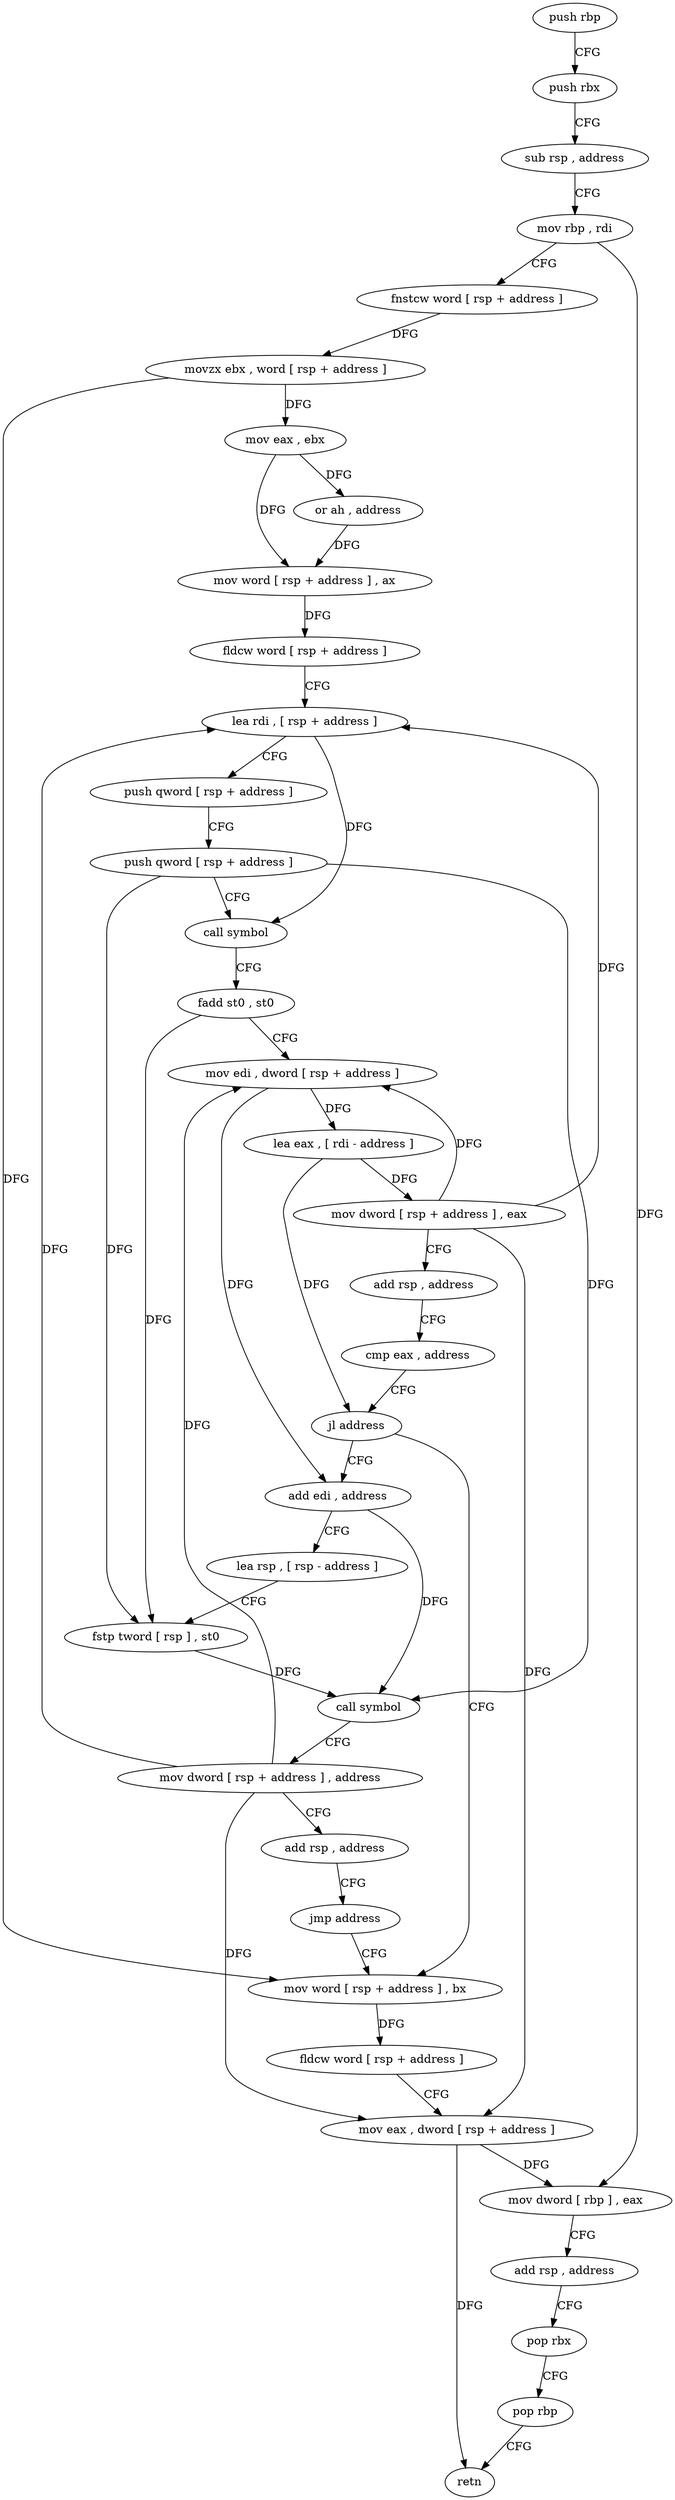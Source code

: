 digraph "func" {
"210174" [label = "push rbp" ]
"210175" [label = "push rbx" ]
"210176" [label = "sub rsp , address" ]
"210180" [label = "mov rbp , rdi" ]
"210183" [label = "fnstcw word [ rsp + address ]" ]
"210187" [label = "movzx ebx , word [ rsp + address ]" ]
"210192" [label = "mov eax , ebx" ]
"210194" [label = "or ah , address" ]
"210197" [label = "mov word [ rsp + address ] , ax" ]
"210202" [label = "fldcw word [ rsp + address ]" ]
"210206" [label = "lea rdi , [ rsp + address ]" ]
"210211" [label = "push qword [ rsp + address ]" ]
"210215" [label = "push qword [ rsp + address ]" ]
"210219" [label = "call symbol" ]
"210224" [label = "fadd st0 , st0" ]
"210226" [label = "mov edi , dword [ rsp + address ]" ]
"210230" [label = "lea eax , [ rdi - address ]" ]
"210233" [label = "mov dword [ rsp + address ] , eax" ]
"210237" [label = "add rsp , address" ]
"210241" [label = "cmp eax , address" ]
"210246" [label = "jl address" ]
"210271" [label = "add edi , address" ]
"210248" [label = "mov word [ rsp + address ] , bx" ]
"210277" [label = "lea rsp , [ rsp - address ]" ]
"210282" [label = "fstp tword [ rsp ] , st0" ]
"210285" [label = "call symbol" ]
"210290" [label = "mov dword [ rsp + address ] , address" ]
"210298" [label = "add rsp , address" ]
"210302" [label = "jmp address" ]
"210253" [label = "fldcw word [ rsp + address ]" ]
"210257" [label = "mov eax , dword [ rsp + address ]" ]
"210261" [label = "mov dword [ rbp ] , eax" ]
"210264" [label = "add rsp , address" ]
"210268" [label = "pop rbx" ]
"210269" [label = "pop rbp" ]
"210270" [label = "retn" ]
"210174" -> "210175" [ label = "CFG" ]
"210175" -> "210176" [ label = "CFG" ]
"210176" -> "210180" [ label = "CFG" ]
"210180" -> "210183" [ label = "CFG" ]
"210180" -> "210261" [ label = "DFG" ]
"210183" -> "210187" [ label = "DFG" ]
"210187" -> "210192" [ label = "DFG" ]
"210187" -> "210248" [ label = "DFG" ]
"210192" -> "210194" [ label = "DFG" ]
"210192" -> "210197" [ label = "DFG" ]
"210194" -> "210197" [ label = "DFG" ]
"210197" -> "210202" [ label = "DFG" ]
"210202" -> "210206" [ label = "CFG" ]
"210206" -> "210211" [ label = "CFG" ]
"210206" -> "210219" [ label = "DFG" ]
"210211" -> "210215" [ label = "CFG" ]
"210215" -> "210219" [ label = "CFG" ]
"210215" -> "210282" [ label = "DFG" ]
"210215" -> "210285" [ label = "DFG" ]
"210219" -> "210224" [ label = "CFG" ]
"210224" -> "210226" [ label = "CFG" ]
"210224" -> "210282" [ label = "DFG" ]
"210226" -> "210230" [ label = "DFG" ]
"210226" -> "210271" [ label = "DFG" ]
"210230" -> "210233" [ label = "DFG" ]
"210230" -> "210246" [ label = "DFG" ]
"210233" -> "210237" [ label = "CFG" ]
"210233" -> "210206" [ label = "DFG" ]
"210233" -> "210226" [ label = "DFG" ]
"210233" -> "210257" [ label = "DFG" ]
"210237" -> "210241" [ label = "CFG" ]
"210241" -> "210246" [ label = "CFG" ]
"210246" -> "210271" [ label = "CFG" ]
"210246" -> "210248" [ label = "CFG" ]
"210271" -> "210277" [ label = "CFG" ]
"210271" -> "210285" [ label = "DFG" ]
"210248" -> "210253" [ label = "DFG" ]
"210277" -> "210282" [ label = "CFG" ]
"210282" -> "210285" [ label = "DFG" ]
"210285" -> "210290" [ label = "CFG" ]
"210290" -> "210298" [ label = "CFG" ]
"210290" -> "210206" [ label = "DFG" ]
"210290" -> "210226" [ label = "DFG" ]
"210290" -> "210257" [ label = "DFG" ]
"210298" -> "210302" [ label = "CFG" ]
"210302" -> "210248" [ label = "CFG" ]
"210253" -> "210257" [ label = "CFG" ]
"210257" -> "210261" [ label = "DFG" ]
"210257" -> "210270" [ label = "DFG" ]
"210261" -> "210264" [ label = "CFG" ]
"210264" -> "210268" [ label = "CFG" ]
"210268" -> "210269" [ label = "CFG" ]
"210269" -> "210270" [ label = "CFG" ]
}
